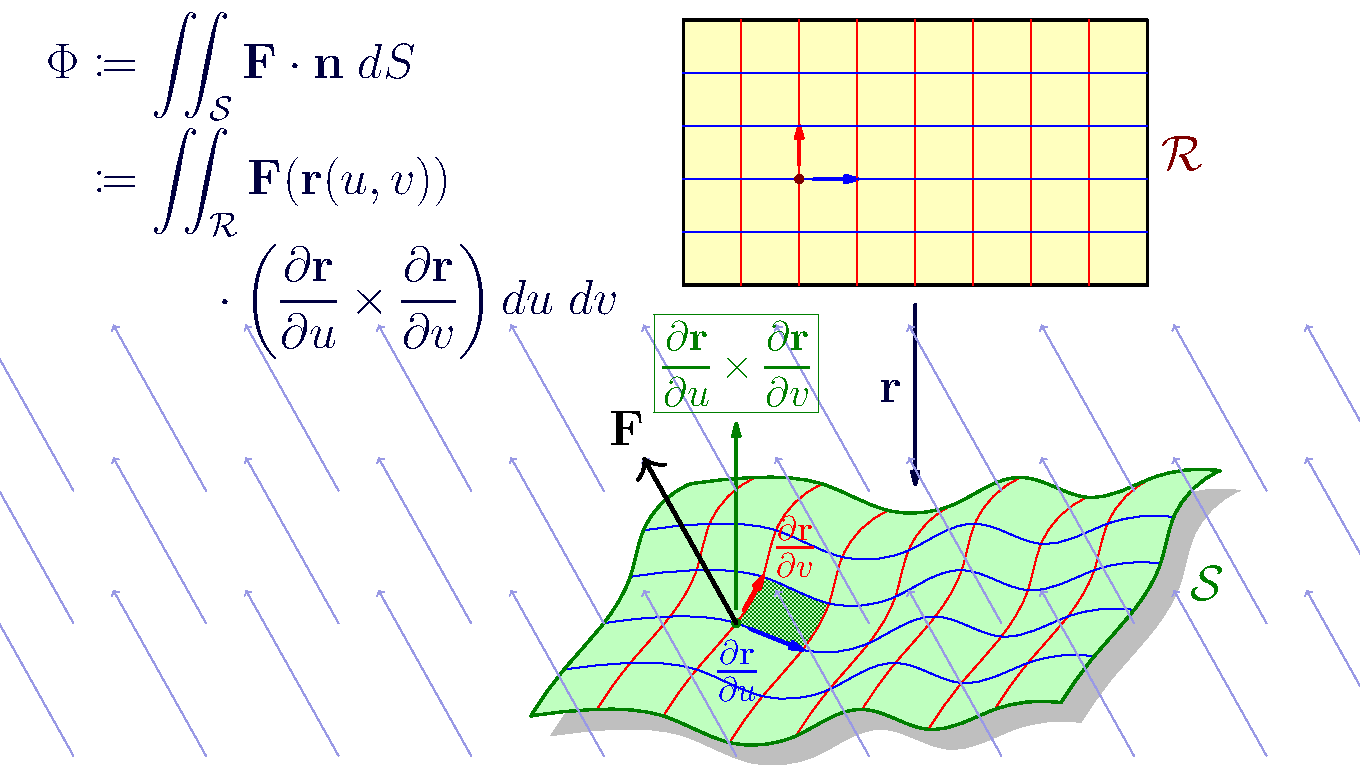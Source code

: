 size(24cm,13.5cm);
usepackage("amsmath");
usepackage("amssymb");
usepackage("mathtools");
defaultpen(fontsize(24pt));

import patterns;
add("hatch",crosshatch(1.5pt, deepgreen));

pair D = (2.4,3.5);
pair A = (0,0);
pair B = (8,0.2);
pair C = D+B-A;

pair[] Xs = { (1,0.1), (2,0), (3,-0.4), (4,-0.3), (5,0.1), (6,-0.2), (7,0.1) };
pair[] Ys = { (1.7,2.8), (1.5,2.1), (1.1,1.4), (0.5,0.7) };

guide g = A;
for (int i=0; i<Xs.length; ++i) { g = g..Xs[i]; }
path south_border = g..B;

guide g = D;
for (int i=0; i<Ys.length; ++i) { g = g..Ys[i]; }
path west_border = g..A;

path surf = west_border--south_border--(shift(B-A)*reverse(west_border))--(shift(D-A)*reverse(south_border))--cycle;

// Shadow
fill(shift(0.3,-0.3)*surf, mediumgrey);
// Surface itself
fill(surf, palegreen);

// Map
real a = 2.3, b = 6.5, c = 9.3, d = 10.5;
filldraw(box((a,b),(c,d)), paleyellow, black+1.2);

// Labeled point inside the surface
real w = (c-a)/(Xs.length+1);
real h = (d-b)/(Ys.length+1);
pair P = (a+2*w,b+2*h);
pair Q = Xs[1]+Ys[2]-A;
pair Pl = (1,5.5);
pair Ql = (0.86,4);

fill(
  shift(Ys[2])*subpath(south_border, 2, 3)
  --shift(Xs[2])*subpath(west_border, 3, 2)
  --shift(Ys[1])*subpath(south_border, 3, 2)
  --shift(Xs[1])*subpath(west_border, 2, 3)
  --cycle, pattern("hatch"));

for (int i=0; i<Xs.length; ++i) { draw(shift(Xs[i])*west_border, red); }
for (int i=0; i<Ys.length; ++i) { draw(shift(Ys[i])*south_border, blue); }
draw(surf, deepgreen + 1.2);

pair Qu = Q+Xs[2]-Xs[1];
pair Qv = Q+Ys[1]-Ys[2];
draw(P--(P+(w,0)), blue+1.6, EndArrow(6), BeginMargin);
draw(P--(P+(0,h)), red+1.6, EndArrow(6), BeginMargin);
draw(Q--Qu, blue+1.6, EndArrow(6), BeginMargin);
draw(Q--Qv, red+1.6, EndArrow(6), BeginMargin);

for (int i=1; i<=Xs.length; ++i) {
  draw((a+w*i,b)--(a+w*i,d), red);
}
for (int i=1; i<=Ys.length; ++i) {
  draw((a,b+h*i)--(c,b+h*i), blue);
}

draw(((a+c)/2, 6.2)--((a+c)/2, 3.5), darkblue + 1.5, EndArrow(6));
label("$\mathbf{r}$", ((a+c)/2, 4.9), dir(180), darkblue);
label("$\mathcal{R}$", (c,(b+d)/2), dir(0), brown);

pair Qc = Q+(0,3);
draw(Q--Qc, deepgreen + 1.6, EndArrow(6), BeginMargin);
label("$\boxed{\frac{\partial \mathbf{r}}{\partial u} \times \dfrac{\partial \mathbf{r}}{\partial v}}$", Qc, dir(90), deepgreen + fontsize(20pt));

dotfactor *= 1.5;
dot(P, brown);
dot(Q, deepgreen);

label("$\frac{\partial \mathbf{r}}{\partial u}$", midpoint(Q--Qu), dir(220), blue);
label("$\frac{\partial \mathbf{r}}{\partial v}$", Qv, dir(36), red);

label("$\mathcal{S}$", (10.2,2), deepgreen);

label("$\begin{aligned} \Phi &\coloneqq \iint_{\mathcal{S}} \mathbf{F} \cdot \mathbf{n} \; dS \\ &\coloneqq \iint_{\mathcal{R}} \mathbf{F}(\mathbf{r}(u,v)) \\ &\hspace{6ex} \cdot \left(\frac{\partial \mathbf{r}}{\partial u} \times \frac{\partial \mathbf{r}}{\partial v}\right) du \; dv  \end{aligned}$",
   (-3,8), darkblue);

pair v = (-1.4, 2.5);
for (int i=-5; i<6; ++i) {
  for (int j=-1; j<2; ++j) {
    pair T = Q + 2*(i,j);
    draw(T--(T+v), rgb(0.6,0.6,0.9), EndArrow(TeXHead));
  }
}
draw(Q--(Q+v), black+1.8, EndArrow(TeXHead, 4));
label("$\mathbf{F}$", Q+v, dir(v), black);

real xmin = -8;
real xmax = 12.5;
real ymax = 10.8;
real ymin = ymax - 9/16 * (xmax - xmin);

path bounding_box = box((xmin, ymin), (xmax, ymax));
clip(bounding_box);
draw(bounding_box, invisible);
